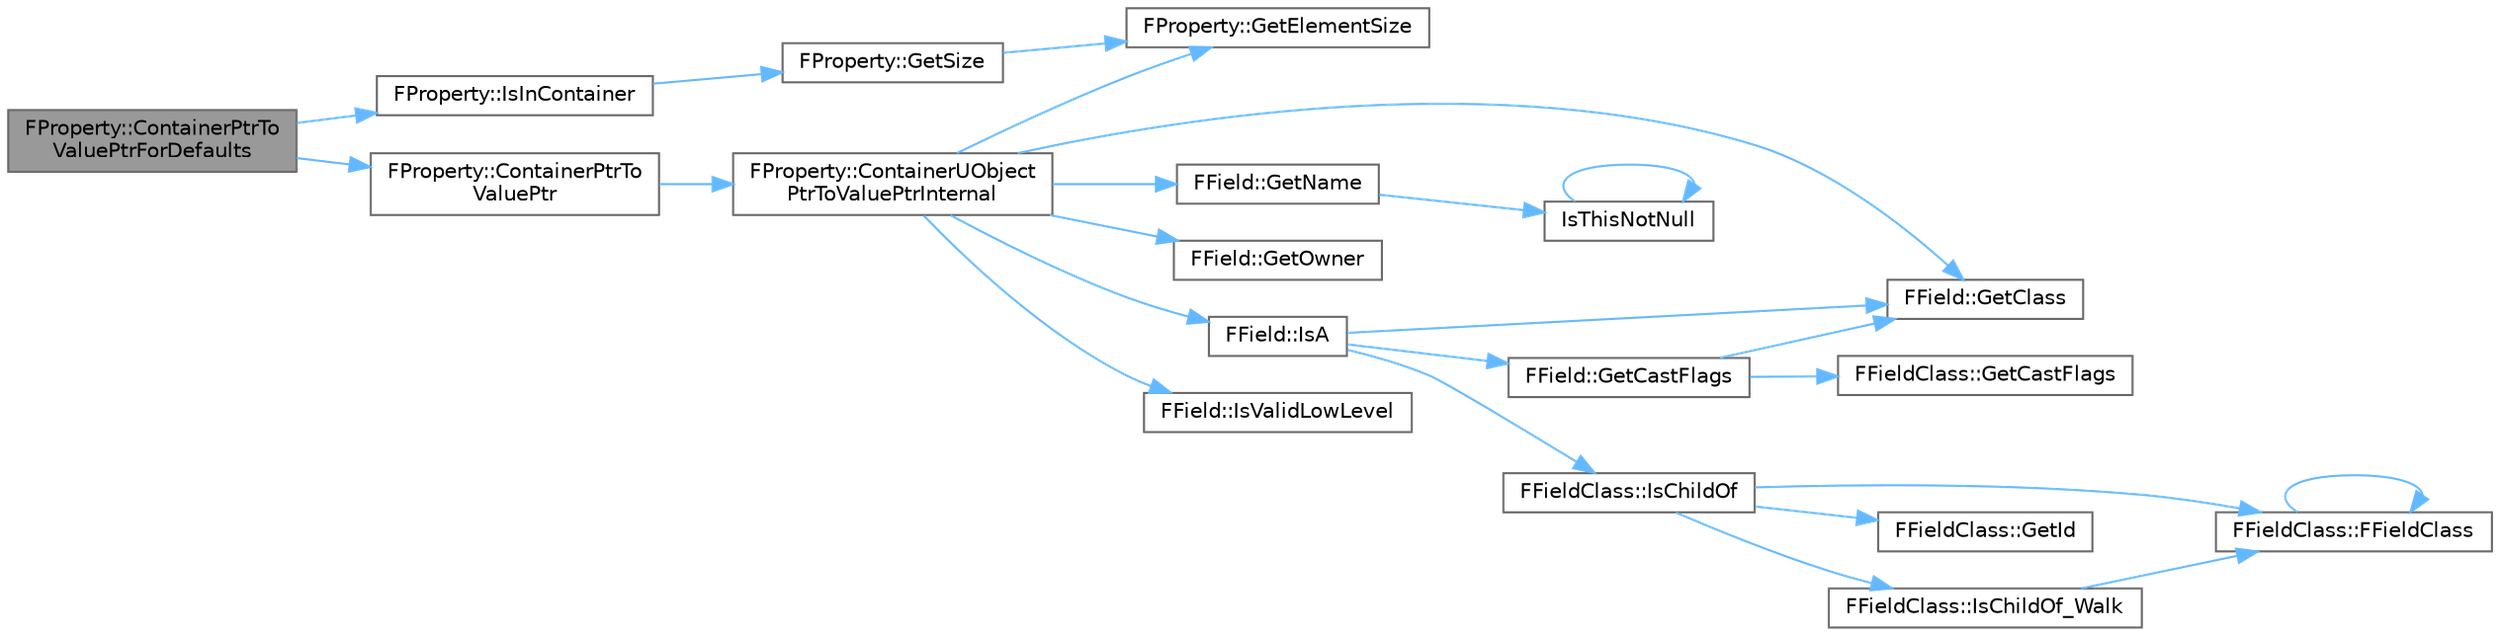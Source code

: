 digraph "FProperty::ContainerPtrToValuePtrForDefaults"
{
 // INTERACTIVE_SVG=YES
 // LATEX_PDF_SIZE
  bgcolor="transparent";
  edge [fontname=Helvetica,fontsize=10,labelfontname=Helvetica,labelfontsize=10];
  node [fontname=Helvetica,fontsize=10,shape=box,height=0.2,width=0.4];
  rankdir="LR";
  Node1 [id="Node000001",label="FProperty::ContainerPtrTo\lValuePtrForDefaults",height=0.2,width=0.4,color="gray40", fillcolor="grey60", style="filled", fontcolor="black",tooltip=" "];
  Node1 -> Node2 [id="edge1_Node000001_Node000002",color="steelblue1",style="solid",tooltip=" "];
  Node2 [id="Node000002",label="FProperty::ContainerPtrTo\lValuePtr",height=0.2,width=0.4,color="grey40", fillcolor="white", style="filled",URL="$d9/dbc/classFProperty.html#af1bc244e5760ad3c100a854147df5c9a",tooltip="Get the pointer to property value in a supplied 'container'."];
  Node2 -> Node3 [id="edge2_Node000002_Node000003",color="steelblue1",style="solid",tooltip=" "];
  Node3 [id="Node000003",label="FProperty::ContainerUObject\lPtrToValuePtrInternal",height=0.2,width=0.4,color="grey40", fillcolor="white", style="filled",URL="$d9/dbc/classFProperty.html#a6c47ba654f3c97829da275aed882ee67",tooltip=" "];
  Node3 -> Node4 [id="edge3_Node000003_Node000004",color="steelblue1",style="solid",tooltip=" "];
  Node4 [id="Node000004",label="FField::GetClass",height=0.2,width=0.4,color="grey40", fillcolor="white", style="filled",URL="$d5/d7d/classFField.html#ac2d4ef808debe3fdd222328f97d9d7a3",tooltip=" "];
  Node3 -> Node5 [id="edge4_Node000003_Node000005",color="steelblue1",style="solid",tooltip=" "];
  Node5 [id="Node000005",label="FProperty::GetElementSize",height=0.2,width=0.4,color="grey40", fillcolor="white", style="filled",URL="$d9/dbc/classFProperty.html#a700f3251fe6ee7fcb4f92f1c04dfba02",tooltip=" "];
  Node3 -> Node6 [id="edge5_Node000003_Node000006",color="steelblue1",style="solid",tooltip=" "];
  Node6 [id="Node000006",label="FField::GetName",height=0.2,width=0.4,color="grey40", fillcolor="white", style="filled",URL="$d5/d7d/classFField.html#a83f605c1eb05d7cab9c2f6d634d6276e",tooltip=" "];
  Node6 -> Node7 [id="edge6_Node000006_Node000007",color="steelblue1",style="solid",tooltip=" "];
  Node7 [id="Node000007",label="IsThisNotNull",height=0.2,width=0.4,color="grey40", fillcolor="white", style="filled",URL="$d5/d8c/CoreGlobals_8h.html#a13cc197b158ea1247b843d1959c4d265",tooltip=" "];
  Node7 -> Node7 [id="edge7_Node000007_Node000007",color="steelblue1",style="solid",tooltip=" "];
  Node3 -> Node8 [id="edge8_Node000003_Node000008",color="steelblue1",style="solid",tooltip=" "];
  Node8 [id="Node000008",label="FField::GetOwner",height=0.2,width=0.4,color="grey40", fillcolor="white", style="filled",URL="$d5/d7d/classFField.html#a3858b6ce3316edacd8be017a03d9b367",tooltip=" "];
  Node3 -> Node9 [id="edge9_Node000003_Node000009",color="steelblue1",style="solid",tooltip=" "];
  Node9 [id="Node000009",label="FField::IsA",height=0.2,width=0.4,color="grey40", fillcolor="white", style="filled",URL="$d5/d7d/classFField.html#a08956a514d1db2b2ee86bfb115c64e38",tooltip=" "];
  Node9 -> Node10 [id="edge10_Node000009_Node000010",color="steelblue1",style="solid",tooltip=" "];
  Node10 [id="Node000010",label="FField::GetCastFlags",height=0.2,width=0.4,color="grey40", fillcolor="white", style="filled",URL="$d5/d7d/classFField.html#af7b4a74cf00cc57cb5dab33baf91d44e",tooltip=" "];
  Node10 -> Node11 [id="edge11_Node000010_Node000011",color="steelblue1",style="solid",tooltip=" "];
  Node11 [id="Node000011",label="FFieldClass::GetCastFlags",height=0.2,width=0.4,color="grey40", fillcolor="white", style="filled",URL="$de/dc5/classFFieldClass.html#a33c23e6a1d21eee004405718da295164",tooltip=" "];
  Node10 -> Node4 [id="edge12_Node000010_Node000004",color="steelblue1",style="solid",tooltip=" "];
  Node9 -> Node4 [id="edge13_Node000009_Node000004",color="steelblue1",style="solid",tooltip=" "];
  Node9 -> Node12 [id="edge14_Node000009_Node000012",color="steelblue1",style="solid",tooltip=" "];
  Node12 [id="Node000012",label="FFieldClass::IsChildOf",height=0.2,width=0.4,color="grey40", fillcolor="white", style="filled",URL="$de/dc5/classFFieldClass.html#a8b3dcb3d2badadc57a4135b4ba7f5766",tooltip=" "];
  Node12 -> Node13 [id="edge15_Node000012_Node000013",color="steelblue1",style="solid",tooltip=" "];
  Node13 [id="Node000013",label="FFieldClass::FFieldClass",height=0.2,width=0.4,color="grey40", fillcolor="white", style="filled",URL="$de/dc5/classFFieldClass.html#a00c2e85335ea6401d01ef68ad45f00ee",tooltip=" "];
  Node13 -> Node13 [id="edge16_Node000013_Node000013",color="steelblue1",style="solid",tooltip=" "];
  Node12 -> Node14 [id="edge17_Node000012_Node000014",color="steelblue1",style="solid",tooltip=" "];
  Node14 [id="Node000014",label="FFieldClass::GetId",height=0.2,width=0.4,color="grey40", fillcolor="white", style="filled",URL="$de/dc5/classFFieldClass.html#a133ad0919e9b105a93309b4a4ca1eda1",tooltip=" "];
  Node12 -> Node15 [id="edge18_Node000012_Node000015",color="steelblue1",style="solid",tooltip=" "];
  Node15 [id="Node000015",label="FFieldClass::IsChildOf_Walk",height=0.2,width=0.4,color="grey40", fillcolor="white", style="filled",URL="$de/dc5/classFFieldClass.html#a25615bf1ba279270c650d24b6ae5052b",tooltip=" "];
  Node15 -> Node13 [id="edge19_Node000015_Node000013",color="steelblue1",style="solid",tooltip=" "];
  Node3 -> Node16 [id="edge20_Node000003_Node000016",color="steelblue1",style="solid",tooltip=" "];
  Node16 [id="Node000016",label="FField::IsValidLowLevel",height=0.2,width=0.4,color="grey40", fillcolor="white", style="filled",URL="$d5/d7d/classFField.html#af75bc90b548e3a5c2930daf46fb5f4a9",tooltip=" "];
  Node1 -> Node17 [id="edge21_Node000001_Node000017",color="steelblue1",style="solid",tooltip=" "];
  Node17 [id="Node000017",label="FProperty::IsInContainer",height=0.2,width=0.4,color="grey40", fillcolor="white", style="filled",URL="$d9/dbc/classFProperty.html#af32757da56f2c75a1f39fb10ccf0e862",tooltip="See if the offset of this property is below the supplied container size."];
  Node17 -> Node18 [id="edge22_Node000017_Node000018",color="steelblue1",style="solid",tooltip=" "];
  Node18 [id="Node000018",label="FProperty::GetSize",height=0.2,width=0.4,color="grey40", fillcolor="white", style="filled",URL="$d9/dbc/classFProperty.html#a57482760c672827c7910d5b38e81a7d2",tooltip=" "];
  Node18 -> Node5 [id="edge23_Node000018_Node000005",color="steelblue1",style="solid",tooltip=" "];
}
